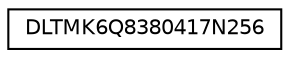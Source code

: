 digraph "Graphical Class Hierarchy"
{
 // LATEX_PDF_SIZE
  edge [fontname="Helvetica",fontsize="10",labelfontname="Helvetica",labelfontsize="10"];
  node [fontname="Helvetica",fontsize="10",shape=record];
  rankdir="LR";
  Node0 [label="DLTMK6Q8380417N256",height=0.2,width=0.4,color="black", fillcolor="white", style="filled",URL="$class_d_l_t_m_k6_q8380417_n256.html",tooltip="The Dilithium K6 (strongest security) support class"];
}
